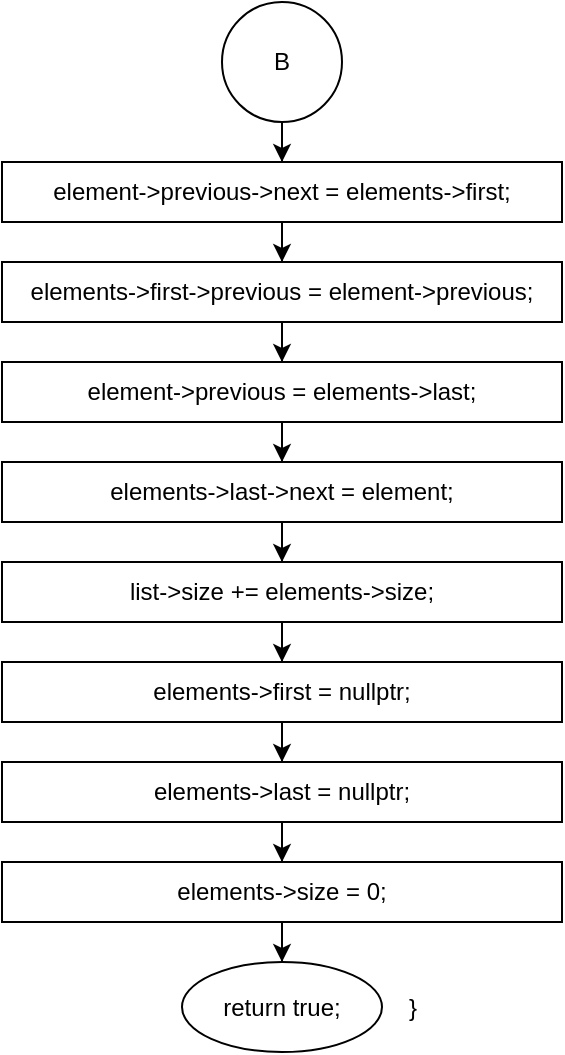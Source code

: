 <mxfile version="20.8.16" type="device"><diagram name="Страница 1" id="CJX5j5_3bPgwLMcGNv-e"><mxGraphModel dx="1050" dy="629" grid="1" gridSize="10" guides="1" tooltips="1" connect="1" arrows="1" fold="1" page="1" pageScale="1" pageWidth="827" pageHeight="1169" math="0" shadow="0"><root><mxCell id="0"/><mxCell id="1" parent="0"/><mxCell id="ebCgI10FBZ_4WCNtAIq5-4" value="" style="edgeStyle=orthogonalEdgeStyle;rounded=0;orthogonalLoop=1;jettySize=auto;html=1;" parent="1" source="ebCgI10FBZ_4WCNtAIq5-2" target="ebCgI10FBZ_4WCNtAIq5-3" edge="1"><mxGeometry relative="1" as="geometry"/></mxCell><mxCell id="ebCgI10FBZ_4WCNtAIq5-2" value="B" style="ellipse;whiteSpace=wrap;html=1;aspect=fixed;" parent="1" vertex="1"><mxGeometry x="370" y="40" width="60" height="60" as="geometry"/></mxCell><mxCell id="GquatgnXlY1MsvUMUBo4-2" value="" style="edgeStyle=orthogonalEdgeStyle;rounded=0;orthogonalLoop=1;jettySize=auto;html=1;" edge="1" parent="1" source="ebCgI10FBZ_4WCNtAIq5-3" target="GquatgnXlY1MsvUMUBo4-1"><mxGeometry relative="1" as="geometry"/></mxCell><mxCell id="ebCgI10FBZ_4WCNtAIq5-3" value="element-&amp;gt;previous-&amp;gt;next = elements-&amp;gt;first;" style="whiteSpace=wrap;html=1;" parent="1" vertex="1"><mxGeometry x="260" y="120" width="280" height="30" as="geometry"/></mxCell><mxCell id="GquatgnXlY1MsvUMUBo4-4" value="" style="edgeStyle=orthogonalEdgeStyle;rounded=0;orthogonalLoop=1;jettySize=auto;html=1;" edge="1" parent="1" source="GquatgnXlY1MsvUMUBo4-1" target="GquatgnXlY1MsvUMUBo4-3"><mxGeometry relative="1" as="geometry"/></mxCell><mxCell id="GquatgnXlY1MsvUMUBo4-1" value="elements-&amp;gt;first-&amp;gt;previous = element-&amp;gt;previous;" style="whiteSpace=wrap;html=1;" vertex="1" parent="1"><mxGeometry x="260" y="170" width="280" height="30" as="geometry"/></mxCell><mxCell id="GquatgnXlY1MsvUMUBo4-6" value="" style="edgeStyle=orthogonalEdgeStyle;rounded=0;orthogonalLoop=1;jettySize=auto;html=1;" edge="1" parent="1" source="GquatgnXlY1MsvUMUBo4-3" target="GquatgnXlY1MsvUMUBo4-5"><mxGeometry relative="1" as="geometry"/></mxCell><mxCell id="GquatgnXlY1MsvUMUBo4-3" value="element-&amp;gt;previous = elements-&amp;gt;last;" style="whiteSpace=wrap;html=1;" vertex="1" parent="1"><mxGeometry x="260" y="220" width="280" height="30" as="geometry"/></mxCell><mxCell id="GquatgnXlY1MsvUMUBo4-8" value="" style="edgeStyle=orthogonalEdgeStyle;rounded=0;orthogonalLoop=1;jettySize=auto;html=1;" edge="1" parent="1" source="GquatgnXlY1MsvUMUBo4-5" target="GquatgnXlY1MsvUMUBo4-7"><mxGeometry relative="1" as="geometry"/></mxCell><mxCell id="GquatgnXlY1MsvUMUBo4-5" value="elements-&amp;gt;last-&amp;gt;next = element;" style="whiteSpace=wrap;html=1;" vertex="1" parent="1"><mxGeometry x="260" y="270" width="280" height="30" as="geometry"/></mxCell><mxCell id="GquatgnXlY1MsvUMUBo4-10" value="" style="edgeStyle=orthogonalEdgeStyle;rounded=0;orthogonalLoop=1;jettySize=auto;html=1;" edge="1" parent="1" source="GquatgnXlY1MsvUMUBo4-7" target="GquatgnXlY1MsvUMUBo4-9"><mxGeometry relative="1" as="geometry"/></mxCell><mxCell id="GquatgnXlY1MsvUMUBo4-7" value="list-&amp;gt;size += elements-&amp;gt;size;" style="whiteSpace=wrap;html=1;" vertex="1" parent="1"><mxGeometry x="260" y="320" width="280" height="30" as="geometry"/></mxCell><mxCell id="GquatgnXlY1MsvUMUBo4-12" value="" style="edgeStyle=orthogonalEdgeStyle;rounded=0;orthogonalLoop=1;jettySize=auto;html=1;" edge="1" parent="1" source="GquatgnXlY1MsvUMUBo4-9" target="GquatgnXlY1MsvUMUBo4-11"><mxGeometry relative="1" as="geometry"/></mxCell><mxCell id="GquatgnXlY1MsvUMUBo4-9" value="elements-&amp;gt;first = nullptr;" style="whiteSpace=wrap;html=1;" vertex="1" parent="1"><mxGeometry x="260" y="370" width="280" height="30" as="geometry"/></mxCell><mxCell id="GquatgnXlY1MsvUMUBo4-14" value="" style="edgeStyle=orthogonalEdgeStyle;rounded=0;orthogonalLoop=1;jettySize=auto;html=1;" edge="1" parent="1" source="GquatgnXlY1MsvUMUBo4-11" target="GquatgnXlY1MsvUMUBo4-13"><mxGeometry relative="1" as="geometry"/></mxCell><mxCell id="GquatgnXlY1MsvUMUBo4-11" value="elements-&amp;gt;last = nullptr;" style="whiteSpace=wrap;html=1;" vertex="1" parent="1"><mxGeometry x="260" y="420" width="280" height="30" as="geometry"/></mxCell><mxCell id="GquatgnXlY1MsvUMUBo4-16" value="" style="edgeStyle=orthogonalEdgeStyle;rounded=0;orthogonalLoop=1;jettySize=auto;html=1;" edge="1" parent="1" source="GquatgnXlY1MsvUMUBo4-13" target="GquatgnXlY1MsvUMUBo4-15"><mxGeometry relative="1" as="geometry"/></mxCell><mxCell id="GquatgnXlY1MsvUMUBo4-13" value="elements-&amp;gt;size = 0;" style="whiteSpace=wrap;html=1;" vertex="1" parent="1"><mxGeometry x="260" y="470" width="280" height="30" as="geometry"/></mxCell><mxCell id="GquatgnXlY1MsvUMUBo4-15" value="return true;" style="ellipse;whiteSpace=wrap;html=1;" vertex="1" parent="1"><mxGeometry x="350" y="520" width="100" height="45" as="geometry"/></mxCell><mxCell id="GquatgnXlY1MsvUMUBo4-17" value="}" style="text;html=1;align=center;verticalAlign=middle;resizable=0;points=[];autosize=1;strokeColor=none;fillColor=none;" vertex="1" parent="1"><mxGeometry x="450" y="527.5" width="30" height="30" as="geometry"/></mxCell></root></mxGraphModel></diagram></mxfile>